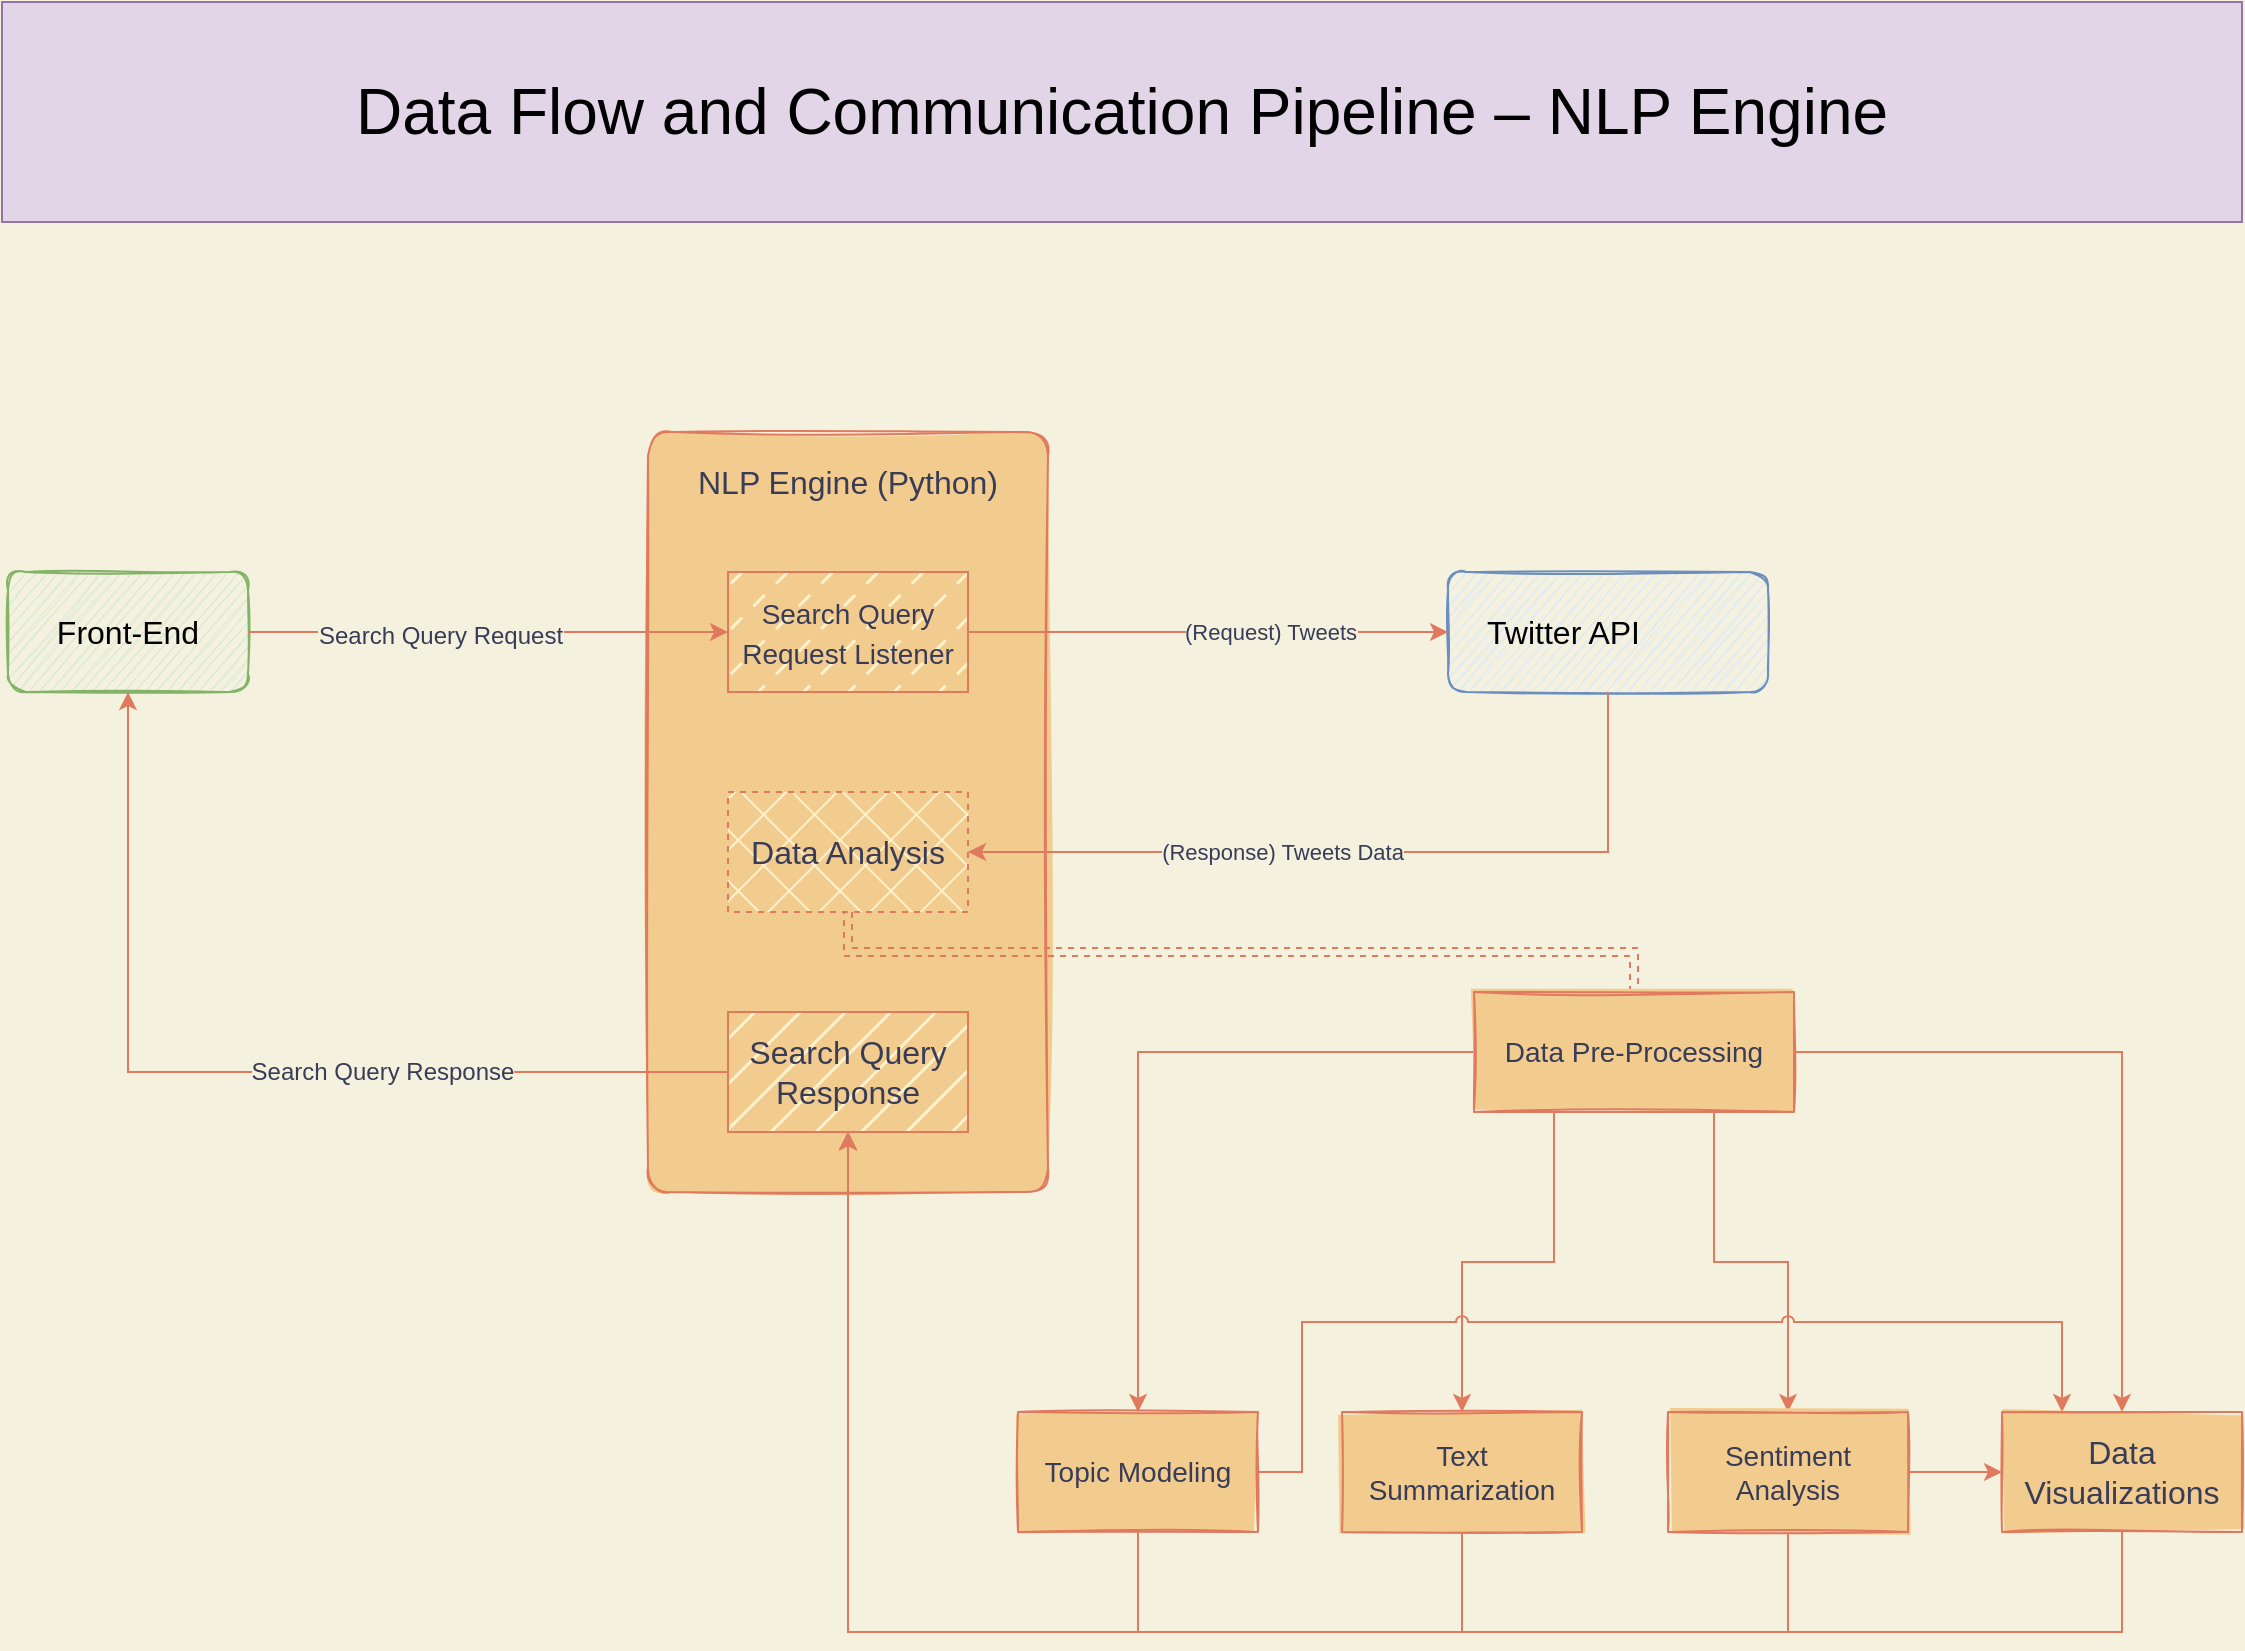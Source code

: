 <mxfile version="20.4.0" type="device"><diagram id="xSbcFJo7JWLiF_clCmwn" name="Page-1"><mxGraphModel dx="1299" dy="794" grid="1" gridSize="10" guides="1" tooltips="1" connect="1" arrows="1" fold="1" page="1" pageScale="1" pageWidth="1600" pageHeight="1200" background="#F4F1DE" math="0" shadow="0"><root><mxCell id="0"/><mxCell id="1" parent="0"/><mxCell id="47dZONkD8cimEpFtK8qV-1" value="&lt;font style=&quot;font-size: 16px;&quot;&gt;Front-End&lt;/font&gt;" style="rounded=1;whiteSpace=wrap;html=1;fillColor=#d5e8d4;strokeColor=#82b366;sketch=1;" vertex="1" parent="1"><mxGeometry x="243" y="445" width="120" height="60" as="geometry"/></mxCell><mxCell id="47dZONkD8cimEpFtK8qV-2" value="&lt;font style=&quot;font-size: 16px;&quot;&gt;Twitter API&amp;nbsp; &amp;nbsp; &amp;nbsp; &amp;nbsp; &amp;nbsp;&amp;nbsp;&lt;/font&gt;" style="rounded=1;whiteSpace=wrap;html=1;fillColor=#dae8fc;strokeColor=#6c8ebf;sketch=1;glass=0;" vertex="1" parent="1"><mxGeometry x="963" y="445" width="160" height="60" as="geometry"/></mxCell><mxCell id="47dZONkD8cimEpFtK8qV-3" value="" style="rounded=1;whiteSpace=wrap;html=1;fontSize=16;fillStyle=solid;fillColor=#F2CC8F;strokeColor=#E07A5F;fontColor=#393C56;arcSize=6;sketch=1;" vertex="1" parent="1"><mxGeometry x="563" y="375" width="200" height="380" as="geometry"/></mxCell><mxCell id="47dZONkD8cimEpFtK8qV-4" value="&lt;font style=&quot;font-size: 14px;&quot;&gt;Search Query Request Listener&lt;/font&gt;" style="rounded=0;whiteSpace=wrap;html=1;fontSize=16;fillColor=#FFF2CC;strokeColor=#E07A5F;fontColor=#393C56;fillStyle=dashed;" vertex="1" parent="1"><mxGeometry x="603" y="445" width="120" height="60" as="geometry"/></mxCell><mxCell id="47dZONkD8cimEpFtK8qV-5" value="&lt;font style=&quot;font-size: 12px;&quot;&gt;Search Query Request&lt;/font&gt;" style="edgeStyle=orthogonalEdgeStyle;rounded=0;orthogonalLoop=1;jettySize=auto;html=1;entryX=0;entryY=0.5;entryDx=0;entryDy=0;fontSize=16;labelBackgroundColor=#F4F1DE;strokeColor=#E07A5F;fontColor=#393C56;" edge="1" parent="1" source="47dZONkD8cimEpFtK8qV-1" target="47dZONkD8cimEpFtK8qV-4"><mxGeometry x="-0.2" relative="1" as="geometry"><mxPoint as="offset"/></mxGeometry></mxCell><mxCell id="47dZONkD8cimEpFtK8qV-6" style="edgeStyle=orthogonalEdgeStyle;rounded=0;orthogonalLoop=1;jettySize=auto;html=1;exitX=1;exitY=0.5;exitDx=0;exitDy=0;entryX=0;entryY=0.5;entryDx=0;entryDy=0;labelBackgroundColor=#F4F1DE;strokeColor=#E07A5F;fontColor=#393C56;" edge="1" parent="1" source="47dZONkD8cimEpFtK8qV-4" target="47dZONkD8cimEpFtK8qV-2"><mxGeometry relative="1" as="geometry"/></mxCell><mxCell id="47dZONkD8cimEpFtK8qV-7" value="(Request) Tweets" style="edgeLabel;html=1;align=center;verticalAlign=middle;resizable=0;points=[];labelBackgroundColor=#F4F1DE;fontColor=#393C56;rounded=0;" vertex="1" connectable="0" parent="47dZONkD8cimEpFtK8qV-6"><mxGeometry x="0.353" relative="1" as="geometry"><mxPoint x="-12" as="offset"/></mxGeometry></mxCell><mxCell id="47dZONkD8cimEpFtK8qV-8" value="NLP Engine (Python)" style="text;html=1;strokeColor=none;fillColor=none;align=center;verticalAlign=middle;whiteSpace=wrap;rounded=0;fontSize=16;fontColor=#393C56;" vertex="1" parent="1"><mxGeometry x="578" y="385" width="170" height="30" as="geometry"/></mxCell><mxCell id="47dZONkD8cimEpFtK8qV-9" style="edgeStyle=orthogonalEdgeStyle;rounded=0;orthogonalLoop=1;jettySize=auto;html=1;exitX=0.5;exitY=1;exitDx=0;exitDy=0;strokeColor=#E07A5F;fontColor=#393C56;fillColor=#F2CC8F;entryX=0.5;entryY=0;entryDx=0;entryDy=0;shape=link;labelBackgroundColor=#F4F1DE;dashed=1;" edge="1" parent="1" source="47dZONkD8cimEpFtK8qV-10" target="47dZONkD8cimEpFtK8qV-20"><mxGeometry relative="1" as="geometry"><mxPoint x="873" y="675" as="targetPoint"/></mxGeometry></mxCell><mxCell id="47dZONkD8cimEpFtK8qV-10" value="Data Analysis" style="rounded=0;whiteSpace=wrap;html=1;fontSize=16;fillColor=#FFF2CC;strokeColor=#E07A5F;fontColor=#393C56;fillStyle=cross-hatch;dashed=1;" vertex="1" parent="1"><mxGeometry x="603" y="555" width="120" height="60" as="geometry"/></mxCell><mxCell id="47dZONkD8cimEpFtK8qV-11" style="edgeStyle=orthogonalEdgeStyle;rounded=0;orthogonalLoop=1;jettySize=auto;html=1;entryX=1;entryY=0.5;entryDx=0;entryDy=0;fontSize=16;exitX=0.5;exitY=1;exitDx=0;exitDy=0;labelBackgroundColor=#F4F1DE;strokeColor=#E07A5F;fontColor=#393C56;" edge="1" parent="1" source="47dZONkD8cimEpFtK8qV-2" target="47dZONkD8cimEpFtK8qV-10"><mxGeometry relative="1" as="geometry"><Array as="points"><mxPoint x="1043" y="585"/></Array></mxGeometry></mxCell><mxCell id="47dZONkD8cimEpFtK8qV-12" value="&lt;span style=&quot;font-size: 11px; background-color: rgb(244, 241, 222);&quot;&gt;(Response) Tweets Data&lt;/span&gt;" style="edgeLabel;html=1;align=center;verticalAlign=middle;resizable=0;points=[];fontSize=12;fontColor=#393C56;labelBackgroundColor=#F4F1DE;rounded=0;" vertex="1" connectable="0" parent="47dZONkD8cimEpFtK8qV-11"><mxGeometry x="0.175" relative="1" as="geometry"><mxPoint x="-8" as="offset"/></mxGeometry></mxCell><mxCell id="47dZONkD8cimEpFtK8qV-13" style="edgeStyle=orthogonalEdgeStyle;rounded=0;orthogonalLoop=1;jettySize=auto;html=1;entryX=0.5;entryY=1;entryDx=0;entryDy=0;strokeColor=#E07A5F;fontSize=12;fontColor=#393C56;fillColor=#F2CC8F;labelBackgroundColor=#F4F1DE;" edge="1" parent="1" source="47dZONkD8cimEpFtK8qV-15" target="47dZONkD8cimEpFtK8qV-1"><mxGeometry relative="1" as="geometry"/></mxCell><mxCell id="47dZONkD8cimEpFtK8qV-14" value="&lt;span style=&quot;font-size: 12px; background-color: rgb(244, 241, 222);&quot;&gt;Search Query Response&lt;/span&gt;" style="edgeLabel;html=1;align=center;verticalAlign=middle;resizable=0;points=[];fontColor=#393C56;labelBackgroundColor=#F4F1DE;rounded=0;" vertex="1" connectable="0" parent="47dZONkD8cimEpFtK8qV-13"><mxGeometry x="-0.223" y="1" relative="1" as="geometry"><mxPoint x="17" y="-1" as="offset"/></mxGeometry></mxCell><mxCell id="47dZONkD8cimEpFtK8qV-15" value="&lt;font style=&quot;font-size: 16px;&quot;&gt;Search Query Response&lt;/font&gt;" style="rounded=0;whiteSpace=wrap;html=1;fontSize=16;fillColor=#FFF2CC;strokeColor=#E07A5F;fontColor=#393C56;fillStyle=hatch;" vertex="1" parent="1"><mxGeometry x="603" y="665" width="120" height="60" as="geometry"/></mxCell><mxCell id="47dZONkD8cimEpFtK8qV-16" style="edgeStyle=orthogonalEdgeStyle;rounded=0;orthogonalLoop=1;jettySize=auto;html=1;entryX=0.5;entryY=0;entryDx=0;entryDy=0;exitX=0;exitY=0.5;exitDx=0;exitDy=0;labelBackgroundColor=#F4F1DE;strokeColor=#E07A5F;fontColor=#393C56;" edge="1" parent="1" source="47dZONkD8cimEpFtK8qV-20" target="47dZONkD8cimEpFtK8qV-23"><mxGeometry relative="1" as="geometry"/></mxCell><mxCell id="47dZONkD8cimEpFtK8qV-17" style="edgeStyle=orthogonalEdgeStyle;rounded=0;orthogonalLoop=1;jettySize=auto;html=1;labelBackgroundColor=#F4F1DE;strokeColor=#E07A5F;fontColor=#393C56;exitX=0.25;exitY=1;exitDx=0;exitDy=0;" edge="1" parent="1" source="47dZONkD8cimEpFtK8qV-20" target="47dZONkD8cimEpFtK8qV-25"><mxGeometry relative="1" as="geometry"/></mxCell><mxCell id="47dZONkD8cimEpFtK8qV-18" style="edgeStyle=orthogonalEdgeStyle;rounded=0;orthogonalLoop=1;jettySize=auto;html=1;entryX=0.5;entryY=0;entryDx=0;entryDy=0;exitX=0.75;exitY=1;exitDx=0;exitDy=0;labelBackgroundColor=#F4F1DE;strokeColor=#E07A5F;fontColor=#393C56;" edge="1" parent="1" source="47dZONkD8cimEpFtK8qV-20" target="47dZONkD8cimEpFtK8qV-27"><mxGeometry relative="1" as="geometry"/></mxCell><mxCell id="47dZONkD8cimEpFtK8qV-19" style="edgeStyle=orthogonalEdgeStyle;rounded=0;orthogonalLoop=1;jettySize=auto;html=1;strokeColor=#E07A5F;fontSize=16;fontColor=#393C56;fillColor=#F2CC8F;exitX=1;exitY=0.5;exitDx=0;exitDy=0;labelBackgroundColor=#F4F1DE;entryX=0.5;entryY=0;entryDx=0;entryDy=0;" edge="1" parent="1" source="47dZONkD8cimEpFtK8qV-20" target="47dZONkD8cimEpFtK8qV-29"><mxGeometry relative="1" as="geometry"><mxPoint x="1310" y="860" as="targetPoint"/></mxGeometry></mxCell><mxCell id="47dZONkD8cimEpFtK8qV-20" value="&lt;font style=&quot;font-size: 14px;&quot;&gt;Data Pre-Processing&lt;/font&gt;" style="rounded=0;whiteSpace=wrap;html=1;strokeColor=#E07A5F;fontColor=#393C56;fillColor=#F2CC8F;fillStyle=solid;sketch=1;" vertex="1" parent="1"><mxGeometry x="976" y="655" width="160" height="60" as="geometry"/></mxCell><mxCell id="47dZONkD8cimEpFtK8qV-21" value="" style="shape=image;verticalLabelPosition=bottom;labelBackgroundColor=#F4F1DE;verticalAlign=top;aspect=fixed;imageAspect=0;image=https://upload.wikimedia.org/wikipedia/commons/thumb/4/4f/Twitter-logo.svg/2491px-Twitter-logo.svg.png;fillColor=#F2CC8F;strokeColor=#E07A5F;fontColor=#393C56;rounded=0;" vertex="1" parent="1"><mxGeometry x="1073" y="460" width="36.45" height="30" as="geometry"/></mxCell><mxCell id="47dZONkD8cimEpFtK8qV-22" style="edgeStyle=orthogonalEdgeStyle;rounded=0;orthogonalLoop=1;jettySize=auto;html=1;entryX=0.5;entryY=1;entryDx=0;entryDy=0;strokeColor=#E07A5F;fontSize=16;fontColor=#393C56;fillColor=#F2CC8F;exitX=0.5;exitY=1;exitDx=0;exitDy=0;labelBackgroundColor=#F4F1DE;" edge="1" parent="1" source="47dZONkD8cimEpFtK8qV-23" target="47dZONkD8cimEpFtK8qV-15"><mxGeometry relative="1" as="geometry"><Array as="points"><mxPoint x="808" y="975"/><mxPoint x="663" y="975"/></Array></mxGeometry></mxCell><mxCell id="47dZONkD8cimEpFtK8qV-34" style="edgeStyle=orthogonalEdgeStyle;rounded=0;jumpStyle=arc;orthogonalLoop=1;jettySize=auto;html=1;entryX=0.25;entryY=0;entryDx=0;entryDy=0;strokeColor=#E07A5F;fontColor=#393C56;fillColor=#F2CC8F;exitX=1;exitY=0.5;exitDx=0;exitDy=0;" edge="1" parent="1" source="47dZONkD8cimEpFtK8qV-23" target="47dZONkD8cimEpFtK8qV-29"><mxGeometry relative="1" as="geometry"><Array as="points"><mxPoint x="890" y="895"/><mxPoint x="890" y="820"/><mxPoint x="1270" y="820"/></Array></mxGeometry></mxCell><mxCell id="47dZONkD8cimEpFtK8qV-23" value="Topic Modeling" style="rounded=0;whiteSpace=wrap;html=1;fillColor=#F2CC8F;strokeColor=#E07A5F;fontColor=#393C56;fontSize=14;fillStyle=solid;sketch=1;" vertex="1" parent="1"><mxGeometry x="748" y="865" width="120" height="60" as="geometry"/></mxCell><mxCell id="47dZONkD8cimEpFtK8qV-24" style="edgeStyle=orthogonalEdgeStyle;rounded=0;orthogonalLoop=1;jettySize=auto;html=1;entryX=0.5;entryY=1;entryDx=0;entryDy=0;strokeColor=#E07A5F;fontSize=16;fontColor=#393C56;fillColor=#F2CC8F;exitX=0.5;exitY=1;exitDx=0;exitDy=0;labelBackgroundColor=#F4F1DE;" edge="1" parent="1" source="47dZONkD8cimEpFtK8qV-25" target="47dZONkD8cimEpFtK8qV-15"><mxGeometry relative="1" as="geometry"><Array as="points"><mxPoint x="970" y="975"/><mxPoint x="663" y="975"/></Array></mxGeometry></mxCell><mxCell id="47dZONkD8cimEpFtK8qV-25" value="Text Summarization" style="rounded=0;whiteSpace=wrap;html=1;fillColor=#F2CC8F;strokeColor=#E07A5F;fontColor=#393C56;fontSize=14;fillStyle=solid;sketch=1;" vertex="1" parent="1"><mxGeometry x="910" y="865" width="120" height="60" as="geometry"/></mxCell><mxCell id="47dZONkD8cimEpFtK8qV-26" style="edgeStyle=orthogonalEdgeStyle;rounded=0;orthogonalLoop=1;jettySize=auto;html=1;entryX=0.5;entryY=1;entryDx=0;entryDy=0;strokeColor=#E07A5F;fontSize=16;fontColor=#393C56;fillColor=#F2CC8F;exitX=0.5;exitY=1;exitDx=0;exitDy=0;labelBackgroundColor=#F4F1DE;" edge="1" parent="1" source="47dZONkD8cimEpFtK8qV-27" target="47dZONkD8cimEpFtK8qV-15"><mxGeometry relative="1" as="geometry"><Array as="points"><mxPoint x="1133" y="975"/><mxPoint x="663" y="975"/></Array></mxGeometry></mxCell><mxCell id="47dZONkD8cimEpFtK8qV-33" style="edgeStyle=orthogonalEdgeStyle;rounded=0;jumpStyle=arc;orthogonalLoop=1;jettySize=auto;html=1;entryX=0;entryY=0.5;entryDx=0;entryDy=0;strokeColor=#E07A5F;fontColor=#393C56;fillColor=#F2CC8F;" edge="1" parent="1" source="47dZONkD8cimEpFtK8qV-27" target="47dZONkD8cimEpFtK8qV-29"><mxGeometry relative="1" as="geometry"/></mxCell><mxCell id="47dZONkD8cimEpFtK8qV-27" value="Sentiment Analysis" style="rounded=0;whiteSpace=wrap;html=1;fillColor=#F2CC8F;strokeColor=#E07A5F;fontColor=#393C56;fontSize=14;fillStyle=solid;sketch=1;" vertex="1" parent="1"><mxGeometry x="1073" y="865" width="120" height="60" as="geometry"/></mxCell><mxCell id="47dZONkD8cimEpFtK8qV-28" style="edgeStyle=orthogonalEdgeStyle;rounded=0;orthogonalLoop=1;jettySize=auto;html=1;entryX=0.5;entryY=1;entryDx=0;entryDy=0;strokeColor=#E07A5F;fontSize=16;fontColor=#393C56;fillColor=#F2CC8F;exitX=0.5;exitY=1;exitDx=0;exitDy=0;labelBackgroundColor=#F4F1DE;" edge="1" parent="1" source="47dZONkD8cimEpFtK8qV-29" target="47dZONkD8cimEpFtK8qV-15"><mxGeometry relative="1" as="geometry"><Array as="points"><mxPoint x="1300" y="975"/><mxPoint x="663" y="975"/></Array></mxGeometry></mxCell><mxCell id="47dZONkD8cimEpFtK8qV-29" value="&lt;font style=&quot;font-size: 16px;&quot;&gt;Data Visualizations&lt;/font&gt;" style="rounded=0;whiteSpace=wrap;html=1;fillColor=#F2CC8F;strokeColor=#E07A5F;fontColor=#393C56;fontSize=14;fillStyle=solid;sketch=1;" vertex="1" parent="1"><mxGeometry x="1240" y="865" width="120" height="60" as="geometry"/></mxCell><mxCell id="47dZONkD8cimEpFtK8qV-30" value="Data Flow and Communication Pipeline – NLP Engine" style="text;html=1;strokeColor=#9673a6;fillColor=#e1d5e7;align=center;verticalAlign=middle;whiteSpace=wrap;rounded=0;fontSize=32;" vertex="1" parent="1"><mxGeometry x="240" y="160" width="1120" height="110" as="geometry"/></mxCell></root></mxGraphModel></diagram></mxfile>